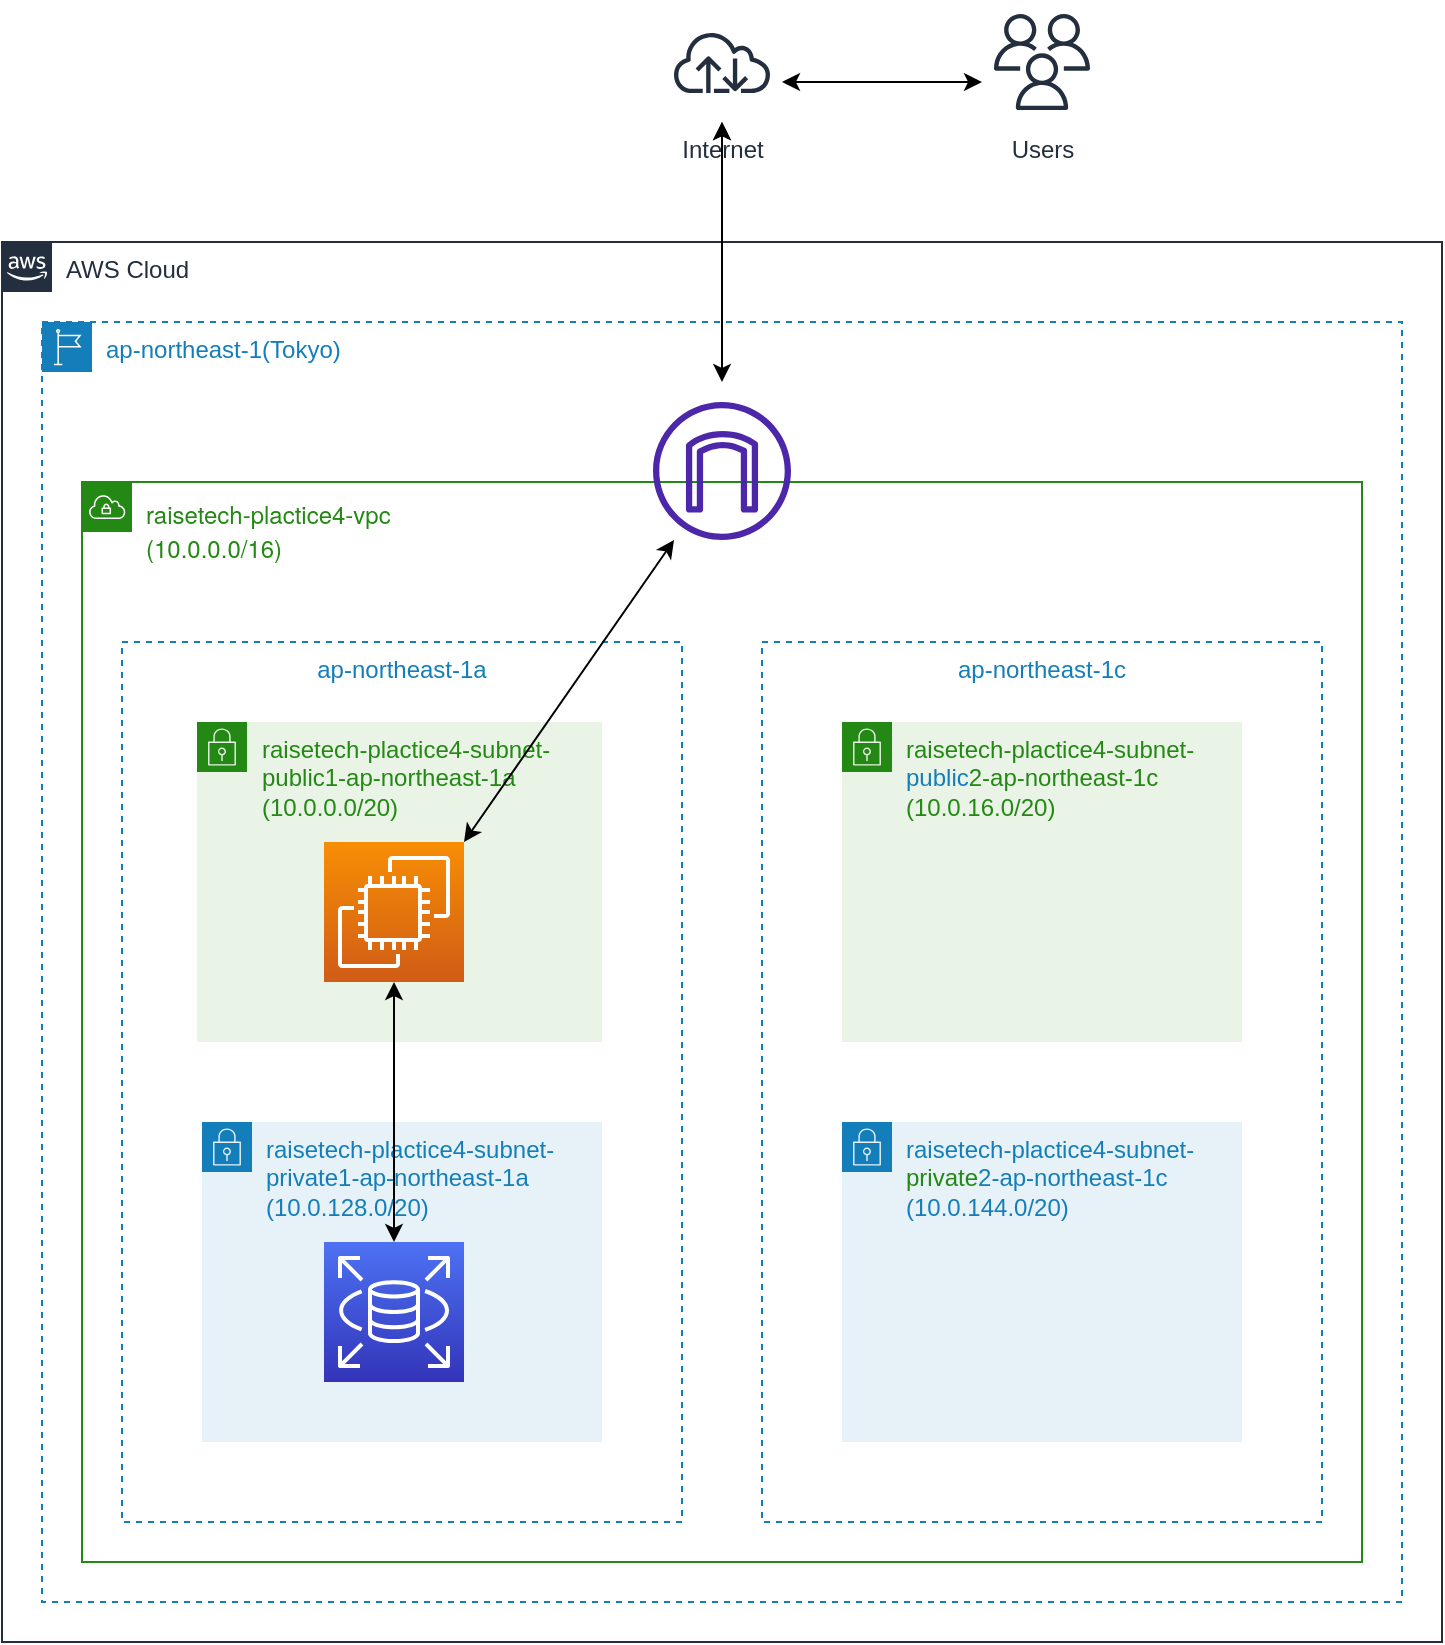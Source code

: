 <mxfile version="20.2.3" type="github">
  <diagram id="Vc1SCjfNvhqyAKXXmj_Y" name="ページ1">
    <mxGraphModel dx="946" dy="557" grid="1" gridSize="10" guides="1" tooltips="1" connect="1" arrows="1" fold="1" page="1" pageScale="1" pageWidth="827" pageHeight="1169" math="0" shadow="0">
      <root>
        <mxCell id="0" />
        <mxCell id="1" parent="0" />
        <mxCell id="tsXcj0lsrvnJpzZ5g2vc-1" value="AWS Cloud" style="points=[[0,0],[0.25,0],[0.5,0],[0.75,0],[1,0],[1,0.25],[1,0.5],[1,0.75],[1,1],[0.75,1],[0.5,1],[0.25,1],[0,1],[0,0.75],[0,0.5],[0,0.25]];outlineConnect=0;gradientColor=none;html=1;whiteSpace=wrap;fontSize=12;fontStyle=0;container=1;pointerEvents=0;collapsible=0;recursiveResize=0;shape=mxgraph.aws4.group;grIcon=mxgraph.aws4.group_aws_cloud_alt;strokeColor=#232F3E;fillColor=none;verticalAlign=top;align=left;spacingLeft=30;fontColor=#232F3E;dashed=0;" vertex="1" parent="1">
          <mxGeometry x="40" y="200" width="720" height="700" as="geometry" />
        </mxCell>
        <mxCell id="tsXcj0lsrvnJpzZ5g2vc-2" value="ap-northeast-1(Tokyo)" style="points=[[0,0],[0.25,0],[0.5,0],[0.75,0],[1,0],[1,0.25],[1,0.5],[1,0.75],[1,1],[0.75,1],[0.5,1],[0.25,1],[0,1],[0,0.75],[0,0.5],[0,0.25]];outlineConnect=0;gradientColor=none;html=1;whiteSpace=wrap;fontSize=12;fontStyle=0;container=1;pointerEvents=0;collapsible=0;recursiveResize=0;shape=mxgraph.aws4.group;grIcon=mxgraph.aws4.group_region;strokeColor=#147EBA;fillColor=none;verticalAlign=top;align=left;spacingLeft=30;fontColor=#147EBA;dashed=1;" vertex="1" parent="tsXcj0lsrvnJpzZ5g2vc-1">
          <mxGeometry x="20" y="40" width="680" height="640" as="geometry" />
        </mxCell>
        <mxCell id="tsXcj0lsrvnJpzZ5g2vc-3" value="&lt;p style=&quot;margin: 0px; font-variant-numeric: normal; font-variant-east-asian: normal; font-stretch: normal; line-height: normal; font-family: &amp;quot;Helvetica Neue&amp;quot;;&quot; class=&quot;p1&quot;&gt;&lt;font color=&quot;#248814&quot;&gt;raisetech-plactice4-vpc&lt;/font&gt;&lt;/p&gt;&lt;p style=&quot;margin: 0px; font-variant-numeric: normal; font-variant-east-asian: normal; font-stretch: normal; line-height: normal; font-family: &amp;quot;Helvetica Neue&amp;quot;;&quot; class=&quot;p1&quot;&gt;&lt;font color=&quot;#248814&quot;&gt;(10.0.0.0/16)&lt;/font&gt;&lt;/p&gt;" style="points=[[0,0],[0.25,0],[0.5,0],[0.75,0],[1,0],[1,0.25],[1,0.5],[1,0.75],[1,1],[0.75,1],[0.5,1],[0.25,1],[0,1],[0,0.75],[0,0.5],[0,0.25]];outlineConnect=0;gradientColor=none;html=1;whiteSpace=wrap;fontSize=12;fontStyle=0;container=1;pointerEvents=0;collapsible=0;recursiveResize=0;shape=mxgraph.aws4.group;grIcon=mxgraph.aws4.group_vpc;strokeColor=#248814;fillColor=none;verticalAlign=top;align=left;spacingLeft=30;fontColor=#AAB7B8;dashed=0;" vertex="1" parent="tsXcj0lsrvnJpzZ5g2vc-2">
          <mxGeometry x="20" y="80" width="640" height="540" as="geometry" />
        </mxCell>
        <mxCell id="tsXcj0lsrvnJpzZ5g2vc-4" value="raisetech-plactice4-subnet-private1-ap-northeast-1a&lt;br&gt;(10.0.128.0/20)" style="points=[[0,0],[0.25,0],[0.5,0],[0.75,0],[1,0],[1,0.25],[1,0.5],[1,0.75],[1,1],[0.75,1],[0.5,1],[0.25,1],[0,1],[0,0.75],[0,0.5],[0,0.25]];outlineConnect=0;gradientColor=none;html=1;whiteSpace=wrap;fontSize=12;fontStyle=0;container=1;pointerEvents=0;collapsible=0;recursiveResize=0;shape=mxgraph.aws4.group;grIcon=mxgraph.aws4.group_security_group;grStroke=0;strokeColor=#147EBA;fillColor=#E6F2F8;verticalAlign=top;align=left;spacingLeft=30;fontColor=#147EBA;dashed=0;" vertex="1" parent="tsXcj0lsrvnJpzZ5g2vc-3">
          <mxGeometry x="60" y="320" width="200" height="160" as="geometry" />
        </mxCell>
        <mxCell id="tsXcj0lsrvnJpzZ5g2vc-5" value="ap-northeast-1c" style="fillColor=none;strokeColor=#147EBA;dashed=1;verticalAlign=top;fontStyle=0;fontColor=#147EBA;" vertex="1" parent="tsXcj0lsrvnJpzZ5g2vc-3">
          <mxGeometry x="340" y="80" width="280" height="440" as="geometry" />
        </mxCell>
        <mxCell id="tsXcj0lsrvnJpzZ5g2vc-6" value="ap-northeast-1a" style="fillColor=none;strokeColor=#147EBA;dashed=1;verticalAlign=top;fontStyle=0;fontColor=#147EBA;" vertex="1" parent="tsXcj0lsrvnJpzZ5g2vc-3">
          <mxGeometry x="20" y="80" width="280" height="440" as="geometry" />
        </mxCell>
        <mxCell id="tsXcj0lsrvnJpzZ5g2vc-7" value="raisetech-plactice4-subnet-public1-ap-northeast-1a&lt;br&gt;(10.0.0.0/20)" style="points=[[0,0],[0.25,0],[0.5,0],[0.75,0],[1,0],[1,0.25],[1,0.5],[1,0.75],[1,1],[0.75,1],[0.5,1],[0.25,1],[0,1],[0,0.75],[0,0.5],[0,0.25]];outlineConnect=0;gradientColor=none;html=1;whiteSpace=wrap;fontSize=12;fontStyle=0;container=1;pointerEvents=0;collapsible=0;recursiveResize=0;shape=mxgraph.aws4.group;grIcon=mxgraph.aws4.group_security_group;grStroke=0;strokeColor=#248814;fillColor=#E9F3E6;verticalAlign=top;align=left;spacingLeft=30;fontColor=#248814;dashed=0;" vertex="1" parent="tsXcj0lsrvnJpzZ5g2vc-3">
          <mxGeometry x="57.5" y="120" width="202.5" height="160" as="geometry" />
        </mxCell>
        <mxCell id="tsXcj0lsrvnJpzZ5g2vc-8" value="" style="endArrow=classic;startArrow=classic;html=1;rounded=0;fontColor=#248814;" edge="1" parent="tsXcj0lsrvnJpzZ5g2vc-7" target="tsXcj0lsrvnJpzZ5g2vc-14">
          <mxGeometry width="50" height="50" relative="1" as="geometry">
            <mxPoint x="133.5" y="60" as="sourcePoint" />
            <mxPoint x="183.5" y="10" as="targetPoint" />
          </mxGeometry>
        </mxCell>
        <mxCell id="tsXcj0lsrvnJpzZ5g2vc-9" value="" style="sketch=0;points=[[0,0,0],[0.25,0,0],[0.5,0,0],[0.75,0,0],[1,0,0],[0,1,0],[0.25,1,0],[0.5,1,0],[0.75,1,0],[1,1,0],[0,0.25,0],[0,0.5,0],[0,0.75,0],[1,0.25,0],[1,0.5,0],[1,0.75,0]];outlineConnect=0;fontColor=#232F3E;gradientColor=#4D72F3;gradientDirection=north;fillColor=#3334B9;strokeColor=#ffffff;dashed=0;verticalLabelPosition=bottom;verticalAlign=top;align=center;html=1;fontSize=12;fontStyle=0;aspect=fixed;shape=mxgraph.aws4.resourceIcon;resIcon=mxgraph.aws4.rds;" vertex="1" parent="tsXcj0lsrvnJpzZ5g2vc-3">
          <mxGeometry x="121" y="380" width="70" height="70" as="geometry" />
        </mxCell>
        <mxCell id="tsXcj0lsrvnJpzZ5g2vc-10" value="" style="sketch=0;points=[[0,0,0],[0.25,0,0],[0.5,0,0],[0.75,0,0],[1,0,0],[0,1,0],[0.25,1,0],[0.5,1,0],[0.75,1,0],[1,1,0],[0,0.25,0],[0,0.5,0],[0,0.75,0],[1,0.25,0],[1,0.5,0],[1,0.75,0]];outlineConnect=0;fontColor=#232F3E;gradientColor=#F78E04;gradientDirection=north;fillColor=#D05C17;strokeColor=#ffffff;dashed=0;verticalLabelPosition=bottom;verticalAlign=top;align=center;html=1;fontSize=12;fontStyle=0;aspect=fixed;shape=mxgraph.aws4.resourceIcon;resIcon=mxgraph.aws4.ec2;" vertex="1" parent="tsXcj0lsrvnJpzZ5g2vc-3">
          <mxGeometry x="121" y="180" width="70" height="70" as="geometry" />
        </mxCell>
        <mxCell id="tsXcj0lsrvnJpzZ5g2vc-11" value="raisetech-plactice4-subnet-&lt;span style=&quot;color: rgb(20, 126, 186);&quot;&gt;public&lt;/span&gt;2-ap-northeast-1c&lt;br&gt;(10.0.16.0/20)" style="points=[[0,0],[0.25,0],[0.5,0],[0.75,0],[1,0],[1,0.25],[1,0.5],[1,0.75],[1,1],[0.75,1],[0.5,1],[0.25,1],[0,1],[0,0.75],[0,0.5],[0,0.25]];outlineConnect=0;gradientColor=none;html=1;whiteSpace=wrap;fontSize=12;fontStyle=0;container=1;pointerEvents=0;collapsible=0;recursiveResize=0;shape=mxgraph.aws4.group;grIcon=mxgraph.aws4.group_security_group;grStroke=0;strokeColor=#248814;fillColor=#E9F3E6;verticalAlign=top;align=left;spacingLeft=30;fontColor=#248814;dashed=0;" vertex="1" parent="tsXcj0lsrvnJpzZ5g2vc-3">
          <mxGeometry x="380" y="120" width="200" height="160" as="geometry" />
        </mxCell>
        <mxCell id="tsXcj0lsrvnJpzZ5g2vc-12" value="raisetech-plactice4-subnet-&lt;span style=&quot;color: rgb(36, 136, 20);&quot;&gt;private&lt;/span&gt;2-ap-northeast-1c&lt;br&gt;(10.0.144.0/20)" style="points=[[0,0],[0.25,0],[0.5,0],[0.75,0],[1,0],[1,0.25],[1,0.5],[1,0.75],[1,1],[0.75,1],[0.5,1],[0.25,1],[0,1],[0,0.75],[0,0.5],[0,0.25]];outlineConnect=0;gradientColor=none;html=1;whiteSpace=wrap;fontSize=12;fontStyle=0;container=1;pointerEvents=0;collapsible=0;recursiveResize=0;shape=mxgraph.aws4.group;grIcon=mxgraph.aws4.group_security_group;grStroke=0;strokeColor=#147EBA;fillColor=#E6F2F8;verticalAlign=top;align=left;spacingLeft=30;fontColor=#147EBA;dashed=0;" vertex="1" parent="tsXcj0lsrvnJpzZ5g2vc-3">
          <mxGeometry x="380" y="320" width="200" height="160" as="geometry" />
        </mxCell>
        <mxCell id="tsXcj0lsrvnJpzZ5g2vc-13" value="" style="endArrow=classic;startArrow=classic;html=1;rounded=0;fontColor=#248814;entryX=0.5;entryY=1;entryDx=0;entryDy=0;entryPerimeter=0;" edge="1" parent="tsXcj0lsrvnJpzZ5g2vc-3" source="tsXcj0lsrvnJpzZ5g2vc-9" target="tsXcj0lsrvnJpzZ5g2vc-10">
          <mxGeometry width="50" height="50" relative="1" as="geometry">
            <mxPoint x="110" y="305" as="sourcePoint" />
            <mxPoint x="156" y="260" as="targetPoint" />
          </mxGeometry>
        </mxCell>
        <mxCell id="tsXcj0lsrvnJpzZ5g2vc-14" value="" style="sketch=0;outlineConnect=0;fontColor=#232F3E;gradientColor=none;fillColor=#4D27AA;strokeColor=none;dashed=0;verticalLabelPosition=bottom;verticalAlign=top;align=center;html=1;fontSize=12;fontStyle=0;aspect=fixed;pointerEvents=1;shape=mxgraph.aws4.internet_gateway;" vertex="1" parent="tsXcj0lsrvnJpzZ5g2vc-2">
          <mxGeometry x="305.5" y="40" width="69" height="69" as="geometry" />
        </mxCell>
        <mxCell id="tsXcj0lsrvnJpzZ5g2vc-15" value="Internet" style="sketch=0;outlineConnect=0;fontColor=#232F3E;gradientColor=none;strokeColor=#232F3E;fillColor=#ffffff;dashed=0;verticalLabelPosition=bottom;verticalAlign=top;align=center;html=1;fontSize=12;fontStyle=0;aspect=fixed;shape=mxgraph.aws4.resourceIcon;resIcon=mxgraph.aws4.internet;" vertex="1" parent="1">
          <mxGeometry x="370" y="80" width="60" height="60" as="geometry" />
        </mxCell>
        <mxCell id="tsXcj0lsrvnJpzZ5g2vc-16" value="Users" style="sketch=0;outlineConnect=0;fontColor=#232F3E;gradientColor=none;strokeColor=#232F3E;fillColor=#ffffff;dashed=0;verticalLabelPosition=bottom;verticalAlign=top;align=center;html=1;fontSize=12;fontStyle=0;aspect=fixed;shape=mxgraph.aws4.resourceIcon;resIcon=mxgraph.aws4.users;" vertex="1" parent="1">
          <mxGeometry x="530" y="80" width="60" height="60" as="geometry" />
        </mxCell>
        <mxCell id="tsXcj0lsrvnJpzZ5g2vc-17" value="" style="endArrow=classic;startArrow=classic;html=1;rounded=0;fontColor=#248814;" edge="1" parent="1">
          <mxGeometry width="50" height="50" relative="1" as="geometry">
            <mxPoint x="430" y="120" as="sourcePoint" />
            <mxPoint x="530" y="120" as="targetPoint" />
          </mxGeometry>
        </mxCell>
        <mxCell id="tsXcj0lsrvnJpzZ5g2vc-18" value="" style="endArrow=classic;startArrow=classic;html=1;rounded=0;fontColor=#248814;" edge="1" parent="1" target="tsXcj0lsrvnJpzZ5g2vc-15">
          <mxGeometry width="50" height="50" relative="1" as="geometry">
            <mxPoint x="400" y="270" as="sourcePoint" />
            <mxPoint x="410" y="390" as="targetPoint" />
          </mxGeometry>
        </mxCell>
        <mxCell id="tsXcj0lsrvnJpzZ5g2vc-19" value="" style="edgeStyle=orthogonalEdgeStyle;rounded=0;orthogonalLoop=1;jettySize=auto;html=1;fontColor=#248814;" edge="1" parent="1" source="tsXcj0lsrvnJpzZ5g2vc-2" target="tsXcj0lsrvnJpzZ5g2vc-15">
          <mxGeometry relative="1" as="geometry" />
        </mxCell>
      </root>
    </mxGraphModel>
  </diagram>
</mxfile>
